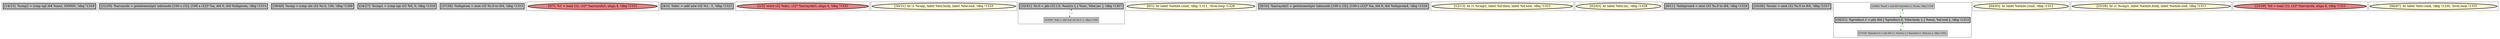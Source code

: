 
digraph G {





subgraph cluster20 {


node338 [penwidth=3.0,fontsize=20,fillcolor=grey,label="[14/15]  %cmp2 = icmp ugt i64 %mul, 500000, !dbg !1319",shape=rectangle,style=filled ]



}

subgraph cluster18 {


node334 [penwidth=3.0,fontsize=20,fillcolor=grey,label="[22/29]  %arrayidx = getelementptr inbounds [100 x i32], [100 x i32]* %a, i64 0, i64 %idxprom, !dbg !1315",shape=rectangle,style=filled ]



}

subgraph cluster16 {


node332 [penwidth=3.0,fontsize=20,fillcolor=grey,label="[39/40]  %cmp = icmp ule i32 %i.0, 100, !dbg !1309",shape=rectangle,style=filled ]



}

subgraph cluster17 {


node333 [penwidth=3.0,fontsize=20,fillcolor=grey,label="[24/27]  %cmp1 = icmp sgt i32 %0, 0, !dbg !1316",shape=rectangle,style=filled ]



}

subgraph cluster4 {


node319 [penwidth=3.0,fontsize=20,fillcolor=grey,label="[37/38]  %idxprom = sext i32 %i.0 to i64, !dbg !1315",shape=rectangle,style=filled ]



}

subgraph cluster3 {


node318 [penwidth=3.0,fontsize=20,fillcolor=lightcoral,label="[6/7]  %1 = load i32, i32* %arrayidx5, align 4, !dbg !1325",shape=ellipse,style=filled ]



}

subgraph cluster2 {


node317 [penwidth=3.0,fontsize=20,fillcolor=grey,label="[4/5]  %dec = add nsw i32 %1, -1, !dbg !1325",shape=rectangle,style=filled ]



}

subgraph cluster1 {


node316 [penwidth=3.0,fontsize=20,fillcolor=lightcoral,label="[2/3]  store i32 %dec, i32* %arrayidx5, align 4, !dbg !1325",shape=ellipse,style=filled ]



}

subgraph cluster12 {


node328 [penwidth=3.0,fontsize=20,fillcolor=lemonchiffon,label="[30/31]  br i1 %cmp, label %for.body, label %for.end, !dbg !1310",shape=ellipse,style=filled ]



}

subgraph cluster5 {


node321 [penwidth=3.0,fontsize=20,fillcolor=grey,label="[32/41]  %i.0 = phi i32 [ 0, %entry ], [ %inc, %for.inc ], !dbg !1307",shape=rectangle,style=filled ]
node320 [fillcolor=grey,label="[33/34]  %inc = add nsw i32 %i.0, 1, !dbg !1329",shape=rectangle,style=filled ]

node320->node321 [style=dotted,color=forestgreen,label="T",fontcolor=forestgreen ]
node321->node320 [style=dotted,color=forestgreen,label="T",fontcolor=forestgreen ]


}

subgraph cluster0 {


node315 [penwidth=3.0,fontsize=20,fillcolor=lemonchiffon,label="[0/1]  br label %while.cond, !dbg !1311, !llvm.loop !1326",shape=ellipse,style=filled ]



}

subgraph cluster6 {


node322 [penwidth=3.0,fontsize=20,fillcolor=grey,label="[9/10]  %arrayidx5 = getelementptr inbounds [100 x i32], [100 x i32]* %a, i64 0, i64 %idxprom4, !dbg !1324",shape=rectangle,style=filled ]



}

subgraph cluster14 {


node330 [penwidth=3.0,fontsize=20,fillcolor=lemonchiffon,label="[12/13]  br i1 %cmp2, label %if.then, label %if.end, !dbg !1321",shape=ellipse,style=filled ]



}

subgraph cluster7 {


node323 [penwidth=3.0,fontsize=20,fillcolor=lemonchiffon,label="[42/43]  br label %for.inc, !dbg !1328",shape=ellipse,style=filled ]



}

subgraph cluster8 {


node324 [penwidth=3.0,fontsize=20,fillcolor=grey,label="[8/11]  %idxprom4 = sext i32 %i.0 to i64, !dbg !1324",shape=rectangle,style=filled ]



}

subgraph cluster9 {


node325 [penwidth=3.0,fontsize=20,fillcolor=grey,label="[35/36]  %conv = sext i32 %i.0 to i64, !dbg !1317",shape=rectangle,style=filled ]



}

subgraph cluster19 {


node337 [fillcolor=grey,label="[19/20]  %mul = mul i64 %product.1, %conv, !dbg !1318",shape=rectangle,style=filled ]
node335 [fillcolor=grey,label="[17/18]  %product.0 = phi i64 [ 1, %entry ], [ %product.1, %for.inc ], !dbg !1302",shape=rectangle,style=filled ]
node336 [penwidth=3.0,fontsize=20,fillcolor=grey,label="[16/21]  %product.1 = phi i64 [ %product.0, %for.body ], [ %mul, %if.end ], !dbg !1313",shape=rectangle,style=filled ]

node335->node336 [style=dotted,color=forestgreen,label="T",fontcolor=forestgreen ]
node336->node335 [style=dotted,color=forestgreen,label="T",fontcolor=forestgreen ]
node337->node336 [style=dotted,color=forestgreen,label="T",fontcolor=forestgreen ]
node336->node337 [style=dotted,color=forestgreen,label="T",fontcolor=forestgreen ]


}

subgraph cluster10 {


node326 [penwidth=3.0,fontsize=20,fillcolor=lemonchiffon,label="[44/45]  br label %while.cond, !dbg !1311",shape=ellipse,style=filled ]



}

subgraph cluster11 {


node327 [penwidth=3.0,fontsize=20,fillcolor=lemonchiffon,label="[25/26]  br i1 %cmp1, label %while.body, label %while.end, !dbg !1311",shape=ellipse,style=filled ]



}

subgraph cluster13 {


node329 [penwidth=3.0,fontsize=20,fillcolor=lightcoral,label="[23/28]  %0 = load i32, i32* %arrayidx, align 4, !dbg !1315",shape=ellipse,style=filled ]



}

subgraph cluster15 {


node331 [penwidth=3.0,fontsize=20,fillcolor=lemonchiffon,label="[46/47]  br label %for.cond, !dbg !1330, !llvm.loop !1331",shape=ellipse,style=filled ]



}

}
